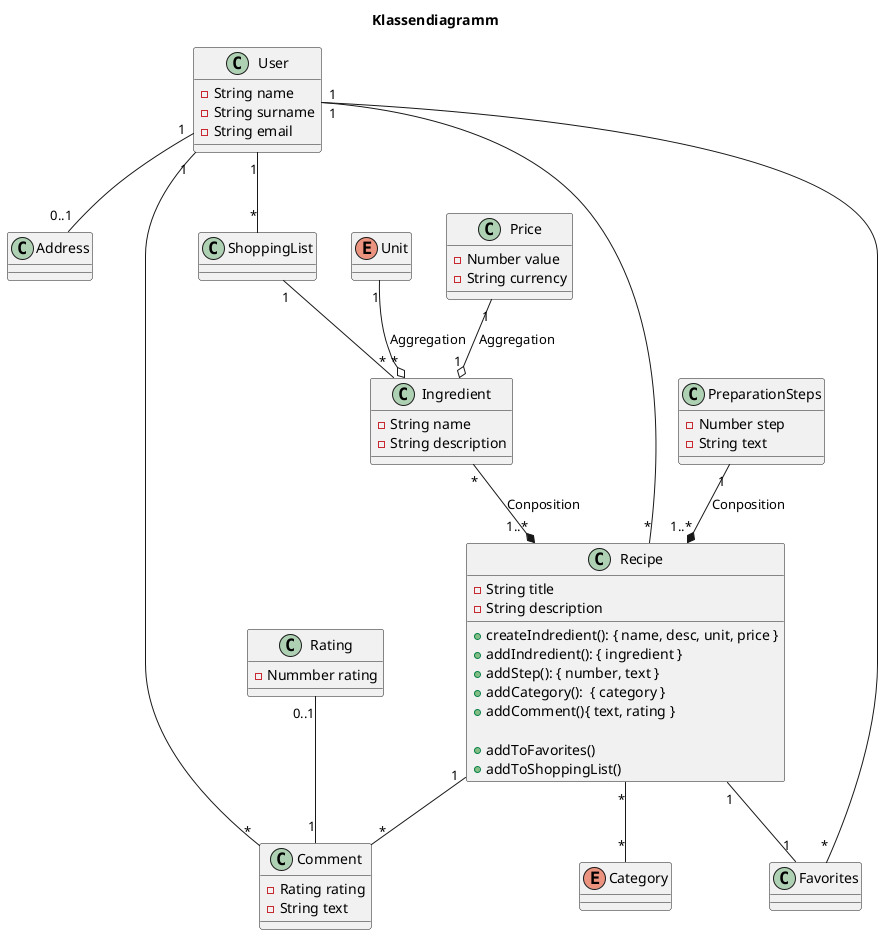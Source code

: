 @startuml

title Klassendiagramm

class User
class Address
class Ingredient
class Recipe
class Comment
class Rating
class Favorites
class ShoppingList
enum Category
enum Unit

ShoppingList "1" -- "*" Ingredient

User "1" -- "*" ShoppingList

User "1" -- "0..1" Address
User "1" -- "*" Favorites
User "1" -- "*" Comment

Recipe "*" -- "*" Category
Recipe "1" -- "*" Comment
Rating "0..1" -- "1" Comment
Recipe "*" -- "1" User
Recipe "1" -- "1" Favorites

PreparationSteps "1" --* "1..*" Recipe: Conposition
Ingredient "*" --* "1..*" Recipe: Conposition

Unit "1" --o "*" Ingredient: Aggregation
Price "1" --o "1" Ingredient: Aggregation

class Price {
    -Number value
    -String currency
}

class Ingredient {
  -String name
  -String description
}

class Recipe {
  -String title
  -String description

  +createIndredient(): { name, desc, unit, price }
  +addIndredient(): { ingredient }
  +addStep(): { number, text }
  +addCategory():  { category }
  +addComment(){ text, rating }

  +addToFavorites()
  +addToShoppingList()

}

class PreparationSteps {
    -Number step
    -String text
}

class User {
  -String name
  -String surname
  -String email
}

class Rating {
  -Nummber rating
}

class Comment {
  -Rating rating
  -String text
}

class Favorites {
}

class ShoppingList {
}

@enduml
